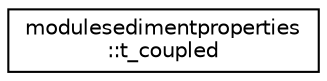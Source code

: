 digraph "Graphical Class Hierarchy"
{
 // LATEX_PDF_SIZE
  edge [fontname="Helvetica",fontsize="10",labelfontname="Helvetica",labelfontsize="10"];
  node [fontname="Helvetica",fontsize="10",shape=record];
  rankdir="LR";
  Node0 [label="modulesedimentproperties\l::t_coupled",height=0.2,width=0.4,color="black", fillcolor="white", style="filled",URL="$structmodulesedimentproperties_1_1t__coupled.html",tooltip=" "];
}
